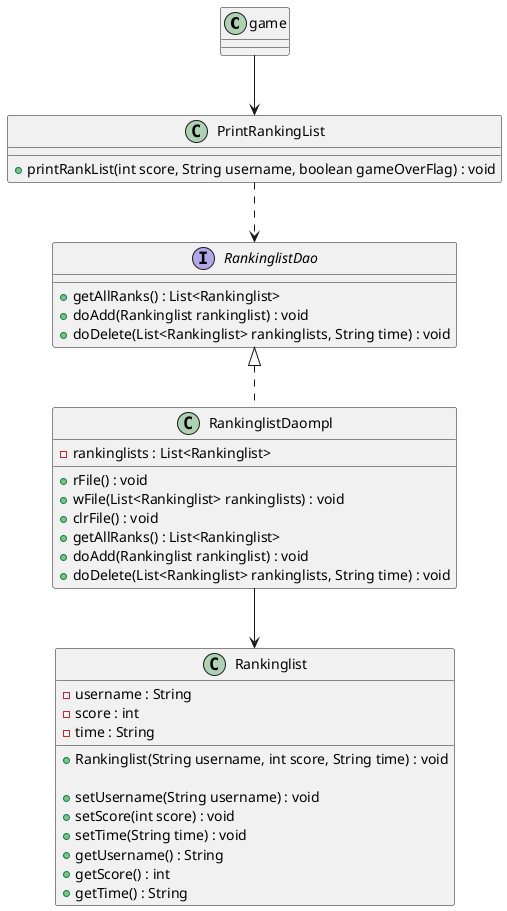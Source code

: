 @startuml
'https://plantuml.com/class-diagram

@startuml
'https://plantuml.com/component-diagram

class game {}
 game --> PrintRankingList

interface RankinglistDao {
    + getAllRanks() : List<Rankinglist>
    + doAdd(Rankinglist rankinglist) : void
    + doDelete(List<Rankinglist> rankinglists, String time) : void
}

RankinglistDao <|.. RankinglistDaompl

class Rankinglist {
    - username : String
    - score : int
    - time : String

    + Rankinglist(String username, int score, String time) : void

    + setUsername(String username) : void
    + setScore(int score) : void
    + setTime(String time) : void
    + getUsername() : String
    + getScore() : int
    + getTime() : String
}

class RankinglistDaompl {
    - rankinglists : List<Rankinglist>
    + rFile() : void
    + wFile(List<Rankinglist> rankinglists) : void
    + clrFile() : void
    + getAllRanks() : List<Rankinglist>
    + doAdd(Rankinglist rankinglist) : void
    + doDelete(List<Rankinglist> rankinglists, String time) : void

}

RankinglistDaompl --> Rankinglist

class PrintRankingList {
    + printRankList(int score, String username, boolean gameOverFlag) : void
}

PrintRankingList ..> RankinglistDao

@enduml